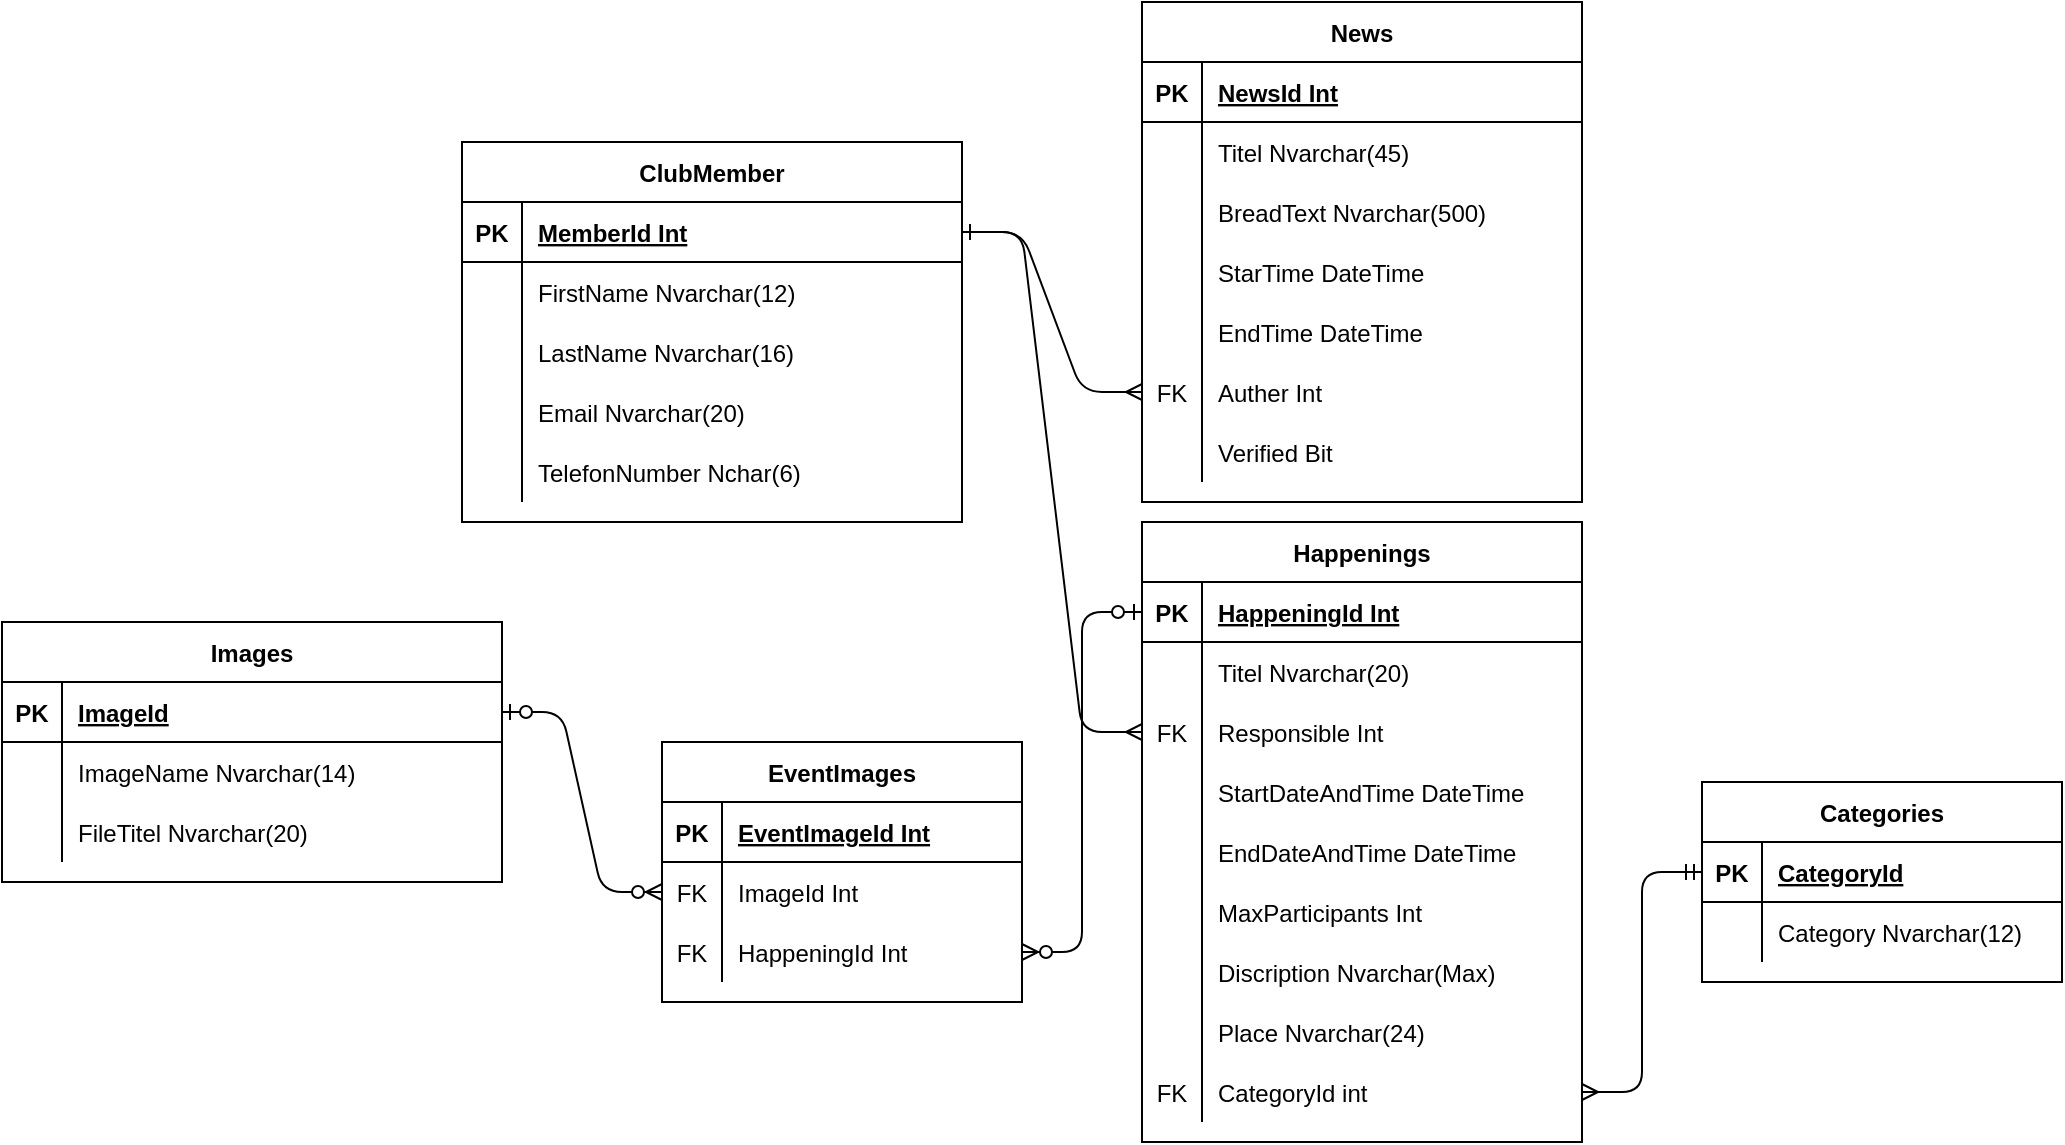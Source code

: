 <mxfile version="13.9.9" type="device"><diagram id="R2lEEEUBdFMjLlhIrx00" name="Page-1"><mxGraphModel dx="1888" dy="607" grid="1" gridSize="10" guides="1" tooltips="1" connect="1" arrows="1" fold="1" page="1" pageScale="1" pageWidth="850" pageHeight="1100" math="0" shadow="0" extFonts="Permanent Marker^https://fonts.googleapis.com/css?family=Permanent+Marker"><root><mxCell id="0"/><mxCell id="1" parent="0"/><mxCell id="C-vyLk0tnHw3VtMMgP7b-2" value="News" style="shape=table;startSize=30;container=1;collapsible=1;childLayout=tableLayout;fixedRows=1;rowLines=0;fontStyle=1;align=center;resizeLast=1;" parent="1" vertex="1"><mxGeometry x="460" y="50" width="220" height="250" as="geometry"/></mxCell><mxCell id="C-vyLk0tnHw3VtMMgP7b-3" value="" style="shape=partialRectangle;collapsible=0;dropTarget=0;pointerEvents=0;fillColor=none;points=[[0,0.5],[1,0.5]];portConstraint=eastwest;top=0;left=0;right=0;bottom=1;" parent="C-vyLk0tnHw3VtMMgP7b-2" vertex="1"><mxGeometry y="30" width="220" height="30" as="geometry"/></mxCell><mxCell id="C-vyLk0tnHw3VtMMgP7b-4" value="PK" style="shape=partialRectangle;overflow=hidden;connectable=0;fillColor=none;top=0;left=0;bottom=0;right=0;fontStyle=1;" parent="C-vyLk0tnHw3VtMMgP7b-3" vertex="1"><mxGeometry width="30" height="30" as="geometry"/></mxCell><mxCell id="C-vyLk0tnHw3VtMMgP7b-5" value="NewsId Int" style="shape=partialRectangle;overflow=hidden;connectable=0;fillColor=none;top=0;left=0;bottom=0;right=0;align=left;spacingLeft=6;fontStyle=5;" parent="C-vyLk0tnHw3VtMMgP7b-3" vertex="1"><mxGeometry x="30" width="190" height="30" as="geometry"/></mxCell><mxCell id="C-vyLk0tnHw3VtMMgP7b-6" value="" style="shape=partialRectangle;collapsible=0;dropTarget=0;pointerEvents=0;fillColor=none;points=[[0,0.5],[1,0.5]];portConstraint=eastwest;top=0;left=0;right=0;bottom=0;" parent="C-vyLk0tnHw3VtMMgP7b-2" vertex="1"><mxGeometry y="60" width="220" height="30" as="geometry"/></mxCell><mxCell id="C-vyLk0tnHw3VtMMgP7b-7" value="" style="shape=partialRectangle;overflow=hidden;connectable=0;fillColor=none;top=0;left=0;bottom=0;right=0;" parent="C-vyLk0tnHw3VtMMgP7b-6" vertex="1"><mxGeometry width="30" height="30" as="geometry"/></mxCell><mxCell id="C-vyLk0tnHw3VtMMgP7b-8" value="Titel Nvarchar(45)" style="shape=partialRectangle;overflow=hidden;connectable=0;fillColor=none;top=0;left=0;bottom=0;right=0;align=left;spacingLeft=6;" parent="C-vyLk0tnHw3VtMMgP7b-6" vertex="1"><mxGeometry x="30" width="190" height="30" as="geometry"/></mxCell><mxCell id="C-vyLk0tnHw3VtMMgP7b-9" value="" style="shape=partialRectangle;collapsible=0;dropTarget=0;pointerEvents=0;fillColor=none;points=[[0,0.5],[1,0.5]];portConstraint=eastwest;top=0;left=0;right=0;bottom=0;" parent="C-vyLk0tnHw3VtMMgP7b-2" vertex="1"><mxGeometry y="90" width="220" height="30" as="geometry"/></mxCell><mxCell id="C-vyLk0tnHw3VtMMgP7b-10" value="" style="shape=partialRectangle;overflow=hidden;connectable=0;fillColor=none;top=0;left=0;bottom=0;right=0;" parent="C-vyLk0tnHw3VtMMgP7b-9" vertex="1"><mxGeometry width="30" height="30" as="geometry"/></mxCell><mxCell id="C-vyLk0tnHw3VtMMgP7b-11" value="BreadText Nvarchar(500)" style="shape=partialRectangle;overflow=hidden;connectable=0;fillColor=none;top=0;left=0;bottom=0;right=0;align=left;spacingLeft=6;" parent="C-vyLk0tnHw3VtMMgP7b-9" vertex="1"><mxGeometry x="30" width="190" height="30" as="geometry"/></mxCell><mxCell id="IZ3Ceb4nJ_-2d8YtWXwo-10" value="" style="shape=partialRectangle;collapsible=0;dropTarget=0;pointerEvents=0;fillColor=none;points=[[0,0.5],[1,0.5]];portConstraint=eastwest;top=0;left=0;right=0;bottom=0;" vertex="1" parent="C-vyLk0tnHw3VtMMgP7b-2"><mxGeometry y="120" width="220" height="30" as="geometry"/></mxCell><mxCell id="IZ3Ceb4nJ_-2d8YtWXwo-11" value="" style="shape=partialRectangle;overflow=hidden;connectable=0;fillColor=none;top=0;left=0;bottom=0;right=0;" vertex="1" parent="IZ3Ceb4nJ_-2d8YtWXwo-10"><mxGeometry width="30" height="30" as="geometry"/></mxCell><mxCell id="IZ3Ceb4nJ_-2d8YtWXwo-12" value="StarTime DateTime" style="shape=partialRectangle;overflow=hidden;connectable=0;fillColor=none;top=0;left=0;bottom=0;right=0;align=left;spacingLeft=6;" vertex="1" parent="IZ3Ceb4nJ_-2d8YtWXwo-10"><mxGeometry x="30" width="190" height="30" as="geometry"/></mxCell><mxCell id="IZ3Ceb4nJ_-2d8YtWXwo-13" value="" style="shape=partialRectangle;collapsible=0;dropTarget=0;pointerEvents=0;fillColor=none;points=[[0,0.5],[1,0.5]];portConstraint=eastwest;top=0;left=0;right=0;bottom=0;" vertex="1" parent="C-vyLk0tnHw3VtMMgP7b-2"><mxGeometry y="150" width="220" height="30" as="geometry"/></mxCell><mxCell id="IZ3Ceb4nJ_-2d8YtWXwo-14" value="" style="shape=partialRectangle;overflow=hidden;connectable=0;fillColor=none;top=0;left=0;bottom=0;right=0;" vertex="1" parent="IZ3Ceb4nJ_-2d8YtWXwo-13"><mxGeometry width="30" height="30" as="geometry"/></mxCell><mxCell id="IZ3Ceb4nJ_-2d8YtWXwo-15" value="EndTime DateTime" style="shape=partialRectangle;overflow=hidden;connectable=0;fillColor=none;top=0;left=0;bottom=0;right=0;align=left;spacingLeft=6;" vertex="1" parent="IZ3Ceb4nJ_-2d8YtWXwo-13"><mxGeometry x="30" width="190" height="30" as="geometry"/></mxCell><mxCell id="IZ3Ceb4nJ_-2d8YtWXwo-16" value="" style="shape=partialRectangle;collapsible=0;dropTarget=0;pointerEvents=0;fillColor=none;points=[[0,0.5],[1,0.5]];portConstraint=eastwest;top=0;left=0;right=0;bottom=0;" vertex="1" parent="C-vyLk0tnHw3VtMMgP7b-2"><mxGeometry y="180" width="220" height="30" as="geometry"/></mxCell><mxCell id="IZ3Ceb4nJ_-2d8YtWXwo-17" value="FK" style="shape=partialRectangle;overflow=hidden;connectable=0;fillColor=none;top=0;left=0;bottom=0;right=0;" vertex="1" parent="IZ3Ceb4nJ_-2d8YtWXwo-16"><mxGeometry width="30" height="30" as="geometry"/></mxCell><mxCell id="IZ3Ceb4nJ_-2d8YtWXwo-18" value="Auther Int" style="shape=partialRectangle;overflow=hidden;connectable=0;fillColor=none;top=0;left=0;bottom=0;right=0;align=left;spacingLeft=6;" vertex="1" parent="IZ3Ceb4nJ_-2d8YtWXwo-16"><mxGeometry x="30" width="190" height="30" as="geometry"/></mxCell><mxCell id="IZ3Ceb4nJ_-2d8YtWXwo-19" value="" style="shape=partialRectangle;collapsible=0;dropTarget=0;pointerEvents=0;fillColor=none;points=[[0,0.5],[1,0.5]];portConstraint=eastwest;top=0;left=0;right=0;bottom=0;" vertex="1" parent="C-vyLk0tnHw3VtMMgP7b-2"><mxGeometry y="210" width="220" height="30" as="geometry"/></mxCell><mxCell id="IZ3Ceb4nJ_-2d8YtWXwo-20" value="" style="shape=partialRectangle;overflow=hidden;connectable=0;fillColor=none;top=0;left=0;bottom=0;right=0;" vertex="1" parent="IZ3Ceb4nJ_-2d8YtWXwo-19"><mxGeometry width="30" height="30" as="geometry"/></mxCell><mxCell id="IZ3Ceb4nJ_-2d8YtWXwo-21" value="Verified Bit" style="shape=partialRectangle;overflow=hidden;connectable=0;fillColor=none;top=0;left=0;bottom=0;right=0;align=left;spacingLeft=6;" vertex="1" parent="IZ3Ceb4nJ_-2d8YtWXwo-19"><mxGeometry x="30" width="190" height="30" as="geometry"/></mxCell><mxCell id="C-vyLk0tnHw3VtMMgP7b-13" value="Images" style="shape=table;startSize=30;container=1;collapsible=1;childLayout=tableLayout;fixedRows=1;rowLines=0;fontStyle=1;align=center;resizeLast=1;" parent="1" vertex="1"><mxGeometry x="-110" y="360" width="250" height="130" as="geometry"/></mxCell><mxCell id="C-vyLk0tnHw3VtMMgP7b-14" value="" style="shape=partialRectangle;collapsible=0;dropTarget=0;pointerEvents=0;fillColor=none;points=[[0,0.5],[1,0.5]];portConstraint=eastwest;top=0;left=0;right=0;bottom=1;" parent="C-vyLk0tnHw3VtMMgP7b-13" vertex="1"><mxGeometry y="30" width="250" height="30" as="geometry"/></mxCell><mxCell id="C-vyLk0tnHw3VtMMgP7b-15" value="PK" style="shape=partialRectangle;overflow=hidden;connectable=0;fillColor=none;top=0;left=0;bottom=0;right=0;fontStyle=1;" parent="C-vyLk0tnHw3VtMMgP7b-14" vertex="1"><mxGeometry width="30" height="30" as="geometry"/></mxCell><mxCell id="C-vyLk0tnHw3VtMMgP7b-16" value="ImageId" style="shape=partialRectangle;overflow=hidden;connectable=0;fillColor=none;top=0;left=0;bottom=0;right=0;align=left;spacingLeft=6;fontStyle=5;" parent="C-vyLk0tnHw3VtMMgP7b-14" vertex="1"><mxGeometry x="30" width="220" height="30" as="geometry"/></mxCell><mxCell id="C-vyLk0tnHw3VtMMgP7b-17" value="" style="shape=partialRectangle;collapsible=0;dropTarget=0;pointerEvents=0;fillColor=none;points=[[0,0.5],[1,0.5]];portConstraint=eastwest;top=0;left=0;right=0;bottom=0;" parent="C-vyLk0tnHw3VtMMgP7b-13" vertex="1"><mxGeometry y="60" width="250" height="30" as="geometry"/></mxCell><mxCell id="C-vyLk0tnHw3VtMMgP7b-18" value="" style="shape=partialRectangle;overflow=hidden;connectable=0;fillColor=none;top=0;left=0;bottom=0;right=0;" parent="C-vyLk0tnHw3VtMMgP7b-17" vertex="1"><mxGeometry width="30" height="30" as="geometry"/></mxCell><mxCell id="C-vyLk0tnHw3VtMMgP7b-19" value="ImageName Nvarchar(14)" style="shape=partialRectangle;overflow=hidden;connectable=0;fillColor=none;top=0;left=0;bottom=0;right=0;align=left;spacingLeft=6;" parent="C-vyLk0tnHw3VtMMgP7b-17" vertex="1"><mxGeometry x="30" width="220" height="30" as="geometry"/></mxCell><mxCell id="C-vyLk0tnHw3VtMMgP7b-20" value="" style="shape=partialRectangle;collapsible=0;dropTarget=0;pointerEvents=0;fillColor=none;points=[[0,0.5],[1,0.5]];portConstraint=eastwest;top=0;left=0;right=0;bottom=0;" parent="C-vyLk0tnHw3VtMMgP7b-13" vertex="1"><mxGeometry y="90" width="250" height="30" as="geometry"/></mxCell><mxCell id="C-vyLk0tnHw3VtMMgP7b-21" value="" style="shape=partialRectangle;overflow=hidden;connectable=0;fillColor=none;top=0;left=0;bottom=0;right=0;" parent="C-vyLk0tnHw3VtMMgP7b-20" vertex="1"><mxGeometry width="30" height="30" as="geometry"/></mxCell><mxCell id="C-vyLk0tnHw3VtMMgP7b-22" value="FileTitel Nvarchar(20)" style="shape=partialRectangle;overflow=hidden;connectable=0;fillColor=none;top=0;left=0;bottom=0;right=0;align=left;spacingLeft=6;" parent="C-vyLk0tnHw3VtMMgP7b-20" vertex="1"><mxGeometry x="30" width="220" height="30" as="geometry"/></mxCell><mxCell id="C-vyLk0tnHw3VtMMgP7b-23" value="ClubMember" style="shape=table;startSize=30;container=1;collapsible=1;childLayout=tableLayout;fixedRows=1;rowLines=0;fontStyle=1;align=center;resizeLast=1;" parent="1" vertex="1"><mxGeometry x="120" y="120" width="250" height="190" as="geometry"/></mxCell><mxCell id="C-vyLk0tnHw3VtMMgP7b-24" value="" style="shape=partialRectangle;collapsible=0;dropTarget=0;pointerEvents=0;fillColor=none;points=[[0,0.5],[1,0.5]];portConstraint=eastwest;top=0;left=0;right=0;bottom=1;" parent="C-vyLk0tnHw3VtMMgP7b-23" vertex="1"><mxGeometry y="30" width="250" height="30" as="geometry"/></mxCell><mxCell id="C-vyLk0tnHw3VtMMgP7b-25" value="PK" style="shape=partialRectangle;overflow=hidden;connectable=0;fillColor=none;top=0;left=0;bottom=0;right=0;fontStyle=1;" parent="C-vyLk0tnHw3VtMMgP7b-24" vertex="1"><mxGeometry width="30" height="30" as="geometry"/></mxCell><mxCell id="C-vyLk0tnHw3VtMMgP7b-26" value="MemberId Int" style="shape=partialRectangle;overflow=hidden;connectable=0;fillColor=none;top=0;left=0;bottom=0;right=0;align=left;spacingLeft=6;fontStyle=5;" parent="C-vyLk0tnHw3VtMMgP7b-24" vertex="1"><mxGeometry x="30" width="220" height="30" as="geometry"/></mxCell><mxCell id="C-vyLk0tnHw3VtMMgP7b-27" value="" style="shape=partialRectangle;collapsible=0;dropTarget=0;pointerEvents=0;fillColor=none;points=[[0,0.5],[1,0.5]];portConstraint=eastwest;top=0;left=0;right=0;bottom=0;" parent="C-vyLk0tnHw3VtMMgP7b-23" vertex="1"><mxGeometry y="60" width="250" height="30" as="geometry"/></mxCell><mxCell id="C-vyLk0tnHw3VtMMgP7b-28" value="" style="shape=partialRectangle;overflow=hidden;connectable=0;fillColor=none;top=0;left=0;bottom=0;right=0;" parent="C-vyLk0tnHw3VtMMgP7b-27" vertex="1"><mxGeometry width="30" height="30" as="geometry"/></mxCell><mxCell id="C-vyLk0tnHw3VtMMgP7b-29" value="FirstName Nvarchar(12)" style="shape=partialRectangle;overflow=hidden;connectable=0;fillColor=none;top=0;left=0;bottom=0;right=0;align=left;spacingLeft=6;" parent="C-vyLk0tnHw3VtMMgP7b-27" vertex="1"><mxGeometry x="30" width="220" height="30" as="geometry"/></mxCell><mxCell id="IZ3Ceb4nJ_-2d8YtWXwo-1" value="" style="shape=partialRectangle;collapsible=0;dropTarget=0;pointerEvents=0;fillColor=none;points=[[0,0.5],[1,0.5]];portConstraint=eastwest;top=0;left=0;right=0;bottom=0;" vertex="1" parent="C-vyLk0tnHw3VtMMgP7b-23"><mxGeometry y="90" width="250" height="30" as="geometry"/></mxCell><mxCell id="IZ3Ceb4nJ_-2d8YtWXwo-2" value="" style="shape=partialRectangle;overflow=hidden;connectable=0;fillColor=none;top=0;left=0;bottom=0;right=0;" vertex="1" parent="IZ3Ceb4nJ_-2d8YtWXwo-1"><mxGeometry width="30" height="30" as="geometry"/></mxCell><mxCell id="IZ3Ceb4nJ_-2d8YtWXwo-3" value="LastName Nvarchar(16)" style="shape=partialRectangle;overflow=hidden;connectable=0;fillColor=none;top=0;left=0;bottom=0;right=0;align=left;spacingLeft=6;" vertex="1" parent="IZ3Ceb4nJ_-2d8YtWXwo-1"><mxGeometry x="30" width="220" height="30" as="geometry"/></mxCell><mxCell id="IZ3Ceb4nJ_-2d8YtWXwo-4" value="" style="shape=partialRectangle;collapsible=0;dropTarget=0;pointerEvents=0;fillColor=none;points=[[0,0.5],[1,0.5]];portConstraint=eastwest;top=0;left=0;right=0;bottom=0;" vertex="1" parent="C-vyLk0tnHw3VtMMgP7b-23"><mxGeometry y="120" width="250" height="30" as="geometry"/></mxCell><mxCell id="IZ3Ceb4nJ_-2d8YtWXwo-5" value="" style="shape=partialRectangle;overflow=hidden;connectable=0;fillColor=none;top=0;left=0;bottom=0;right=0;" vertex="1" parent="IZ3Ceb4nJ_-2d8YtWXwo-4"><mxGeometry width="30" height="30" as="geometry"/></mxCell><mxCell id="IZ3Ceb4nJ_-2d8YtWXwo-6" value="Email Nvarchar(20)" style="shape=partialRectangle;overflow=hidden;connectable=0;fillColor=none;top=0;left=0;bottom=0;right=0;align=left;spacingLeft=6;" vertex="1" parent="IZ3Ceb4nJ_-2d8YtWXwo-4"><mxGeometry x="30" width="220" height="30" as="geometry"/></mxCell><mxCell id="IZ3Ceb4nJ_-2d8YtWXwo-7" value="" style="shape=partialRectangle;collapsible=0;dropTarget=0;pointerEvents=0;fillColor=none;points=[[0,0.5],[1,0.5]];portConstraint=eastwest;top=0;left=0;right=0;bottom=0;" vertex="1" parent="C-vyLk0tnHw3VtMMgP7b-23"><mxGeometry y="150" width="250" height="30" as="geometry"/></mxCell><mxCell id="IZ3Ceb4nJ_-2d8YtWXwo-8" value="" style="shape=partialRectangle;overflow=hidden;connectable=0;fillColor=none;top=0;left=0;bottom=0;right=0;" vertex="1" parent="IZ3Ceb4nJ_-2d8YtWXwo-7"><mxGeometry width="30" height="30" as="geometry"/></mxCell><mxCell id="IZ3Ceb4nJ_-2d8YtWXwo-9" value="TelefonNumber Nchar(6)" style="shape=partialRectangle;overflow=hidden;connectable=0;fillColor=none;top=0;left=0;bottom=0;right=0;align=left;spacingLeft=6;" vertex="1" parent="IZ3Ceb4nJ_-2d8YtWXwo-7"><mxGeometry x="30" width="220" height="30" as="geometry"/></mxCell><mxCell id="IZ3Ceb4nJ_-2d8YtWXwo-22" value="Happenings" style="shape=table;startSize=30;container=1;collapsible=1;childLayout=tableLayout;fixedRows=1;rowLines=0;fontStyle=1;align=center;resizeLast=1;" vertex="1" parent="1"><mxGeometry x="460" y="310" width="220" height="310" as="geometry"/></mxCell><mxCell id="IZ3Ceb4nJ_-2d8YtWXwo-23" value="" style="shape=partialRectangle;collapsible=0;dropTarget=0;pointerEvents=0;fillColor=none;top=0;left=0;bottom=1;right=0;points=[[0,0.5],[1,0.5]];portConstraint=eastwest;" vertex="1" parent="IZ3Ceb4nJ_-2d8YtWXwo-22"><mxGeometry y="30" width="220" height="30" as="geometry"/></mxCell><mxCell id="IZ3Ceb4nJ_-2d8YtWXwo-24" value="PK" style="shape=partialRectangle;connectable=0;fillColor=none;top=0;left=0;bottom=0;right=0;fontStyle=1;overflow=hidden;" vertex="1" parent="IZ3Ceb4nJ_-2d8YtWXwo-23"><mxGeometry width="30" height="30" as="geometry"/></mxCell><mxCell id="IZ3Ceb4nJ_-2d8YtWXwo-25" value="HappeningId Int" style="shape=partialRectangle;connectable=0;fillColor=none;top=0;left=0;bottom=0;right=0;align=left;spacingLeft=6;fontStyle=5;overflow=hidden;" vertex="1" parent="IZ3Ceb4nJ_-2d8YtWXwo-23"><mxGeometry x="30" width="190" height="30" as="geometry"/></mxCell><mxCell id="IZ3Ceb4nJ_-2d8YtWXwo-26" value="" style="shape=partialRectangle;collapsible=0;dropTarget=0;pointerEvents=0;fillColor=none;top=0;left=0;bottom=0;right=0;points=[[0,0.5],[1,0.5]];portConstraint=eastwest;" vertex="1" parent="IZ3Ceb4nJ_-2d8YtWXwo-22"><mxGeometry y="60" width="220" height="30" as="geometry"/></mxCell><mxCell id="IZ3Ceb4nJ_-2d8YtWXwo-27" value="" style="shape=partialRectangle;connectable=0;fillColor=none;top=0;left=0;bottom=0;right=0;editable=1;overflow=hidden;" vertex="1" parent="IZ3Ceb4nJ_-2d8YtWXwo-26"><mxGeometry width="30" height="30" as="geometry"/></mxCell><mxCell id="IZ3Ceb4nJ_-2d8YtWXwo-28" value="Titel Nvarchar(20)" style="shape=partialRectangle;connectable=0;fillColor=none;top=0;left=0;bottom=0;right=0;align=left;spacingLeft=6;overflow=hidden;" vertex="1" parent="IZ3Ceb4nJ_-2d8YtWXwo-26"><mxGeometry x="30" width="190" height="30" as="geometry"/></mxCell><mxCell id="IZ3Ceb4nJ_-2d8YtWXwo-29" value="" style="shape=partialRectangle;collapsible=0;dropTarget=0;pointerEvents=0;fillColor=none;top=0;left=0;bottom=0;right=0;points=[[0,0.5],[1,0.5]];portConstraint=eastwest;" vertex="1" parent="IZ3Ceb4nJ_-2d8YtWXwo-22"><mxGeometry y="90" width="220" height="30" as="geometry"/></mxCell><mxCell id="IZ3Ceb4nJ_-2d8YtWXwo-30" value="FK" style="shape=partialRectangle;connectable=0;fillColor=none;top=0;left=0;bottom=0;right=0;editable=1;overflow=hidden;" vertex="1" parent="IZ3Ceb4nJ_-2d8YtWXwo-29"><mxGeometry width="30" height="30" as="geometry"/></mxCell><mxCell id="IZ3Ceb4nJ_-2d8YtWXwo-31" value="Responsible Int" style="shape=partialRectangle;connectable=0;fillColor=none;top=0;left=0;bottom=0;right=0;align=left;spacingLeft=6;overflow=hidden;" vertex="1" parent="IZ3Ceb4nJ_-2d8YtWXwo-29"><mxGeometry x="30" width="190" height="30" as="geometry"/></mxCell><mxCell id="IZ3Ceb4nJ_-2d8YtWXwo-32" value="" style="shape=partialRectangle;collapsible=0;dropTarget=0;pointerEvents=0;fillColor=none;top=0;left=0;bottom=0;right=0;points=[[0,0.5],[1,0.5]];portConstraint=eastwest;" vertex="1" parent="IZ3Ceb4nJ_-2d8YtWXwo-22"><mxGeometry y="120" width="220" height="30" as="geometry"/></mxCell><mxCell id="IZ3Ceb4nJ_-2d8YtWXwo-33" value="" style="shape=partialRectangle;connectable=0;fillColor=none;top=0;left=0;bottom=0;right=0;editable=1;overflow=hidden;" vertex="1" parent="IZ3Ceb4nJ_-2d8YtWXwo-32"><mxGeometry width="30" height="30" as="geometry"/></mxCell><mxCell id="IZ3Ceb4nJ_-2d8YtWXwo-34" value="StartDateAndTime DateTime" style="shape=partialRectangle;connectable=0;fillColor=none;top=0;left=0;bottom=0;right=0;align=left;spacingLeft=6;overflow=hidden;" vertex="1" parent="IZ3Ceb4nJ_-2d8YtWXwo-32"><mxGeometry x="30" width="190" height="30" as="geometry"/></mxCell><mxCell id="IZ3Ceb4nJ_-2d8YtWXwo-37" value="" style="shape=partialRectangle;collapsible=0;dropTarget=0;pointerEvents=0;fillColor=none;top=0;left=0;bottom=0;right=0;points=[[0,0.5],[1,0.5]];portConstraint=eastwest;" vertex="1" parent="IZ3Ceb4nJ_-2d8YtWXwo-22"><mxGeometry y="150" width="220" height="30" as="geometry"/></mxCell><mxCell id="IZ3Ceb4nJ_-2d8YtWXwo-38" value="" style="shape=partialRectangle;connectable=0;fillColor=none;top=0;left=0;bottom=0;right=0;editable=1;overflow=hidden;" vertex="1" parent="IZ3Ceb4nJ_-2d8YtWXwo-37"><mxGeometry width="30" height="30" as="geometry"/></mxCell><mxCell id="IZ3Ceb4nJ_-2d8YtWXwo-39" value="EndDateAndTime DateTime" style="shape=partialRectangle;connectable=0;fillColor=none;top=0;left=0;bottom=0;right=0;align=left;spacingLeft=6;overflow=hidden;" vertex="1" parent="IZ3Ceb4nJ_-2d8YtWXwo-37"><mxGeometry x="30" width="190" height="30" as="geometry"/></mxCell><mxCell id="IZ3Ceb4nJ_-2d8YtWXwo-40" value="" style="shape=partialRectangle;collapsible=0;dropTarget=0;pointerEvents=0;fillColor=none;top=0;left=0;bottom=0;right=0;points=[[0,0.5],[1,0.5]];portConstraint=eastwest;" vertex="1" parent="IZ3Ceb4nJ_-2d8YtWXwo-22"><mxGeometry y="180" width="220" height="30" as="geometry"/></mxCell><mxCell id="IZ3Ceb4nJ_-2d8YtWXwo-41" value="" style="shape=partialRectangle;connectable=0;fillColor=none;top=0;left=0;bottom=0;right=0;editable=1;overflow=hidden;" vertex="1" parent="IZ3Ceb4nJ_-2d8YtWXwo-40"><mxGeometry width="30" height="30" as="geometry"/></mxCell><mxCell id="IZ3Ceb4nJ_-2d8YtWXwo-42" value="MaxParticipants Int" style="shape=partialRectangle;connectable=0;fillColor=none;top=0;left=0;bottom=0;right=0;align=left;spacingLeft=6;overflow=hidden;" vertex="1" parent="IZ3Ceb4nJ_-2d8YtWXwo-40"><mxGeometry x="30" width="190" height="30" as="geometry"/></mxCell><mxCell id="IZ3Ceb4nJ_-2d8YtWXwo-43" value="" style="shape=partialRectangle;collapsible=0;dropTarget=0;pointerEvents=0;fillColor=none;top=0;left=0;bottom=0;right=0;points=[[0,0.5],[1,0.5]];portConstraint=eastwest;" vertex="1" parent="IZ3Ceb4nJ_-2d8YtWXwo-22"><mxGeometry y="210" width="220" height="30" as="geometry"/></mxCell><mxCell id="IZ3Ceb4nJ_-2d8YtWXwo-44" value="" style="shape=partialRectangle;connectable=0;fillColor=none;top=0;left=0;bottom=0;right=0;editable=1;overflow=hidden;" vertex="1" parent="IZ3Ceb4nJ_-2d8YtWXwo-43"><mxGeometry width="30" height="30" as="geometry"/></mxCell><mxCell id="IZ3Ceb4nJ_-2d8YtWXwo-45" value="Discription Nvarchar(Max)" style="shape=partialRectangle;connectable=0;fillColor=none;top=0;left=0;bottom=0;right=0;align=left;spacingLeft=6;overflow=hidden;" vertex="1" parent="IZ3Ceb4nJ_-2d8YtWXwo-43"><mxGeometry x="30" width="190" height="30" as="geometry"/></mxCell><mxCell id="IZ3Ceb4nJ_-2d8YtWXwo-46" value="" style="shape=partialRectangle;collapsible=0;dropTarget=0;pointerEvents=0;fillColor=none;top=0;left=0;bottom=0;right=0;points=[[0,0.5],[1,0.5]];portConstraint=eastwest;" vertex="1" parent="IZ3Ceb4nJ_-2d8YtWXwo-22"><mxGeometry y="240" width="220" height="30" as="geometry"/></mxCell><mxCell id="IZ3Ceb4nJ_-2d8YtWXwo-47" value="" style="shape=partialRectangle;connectable=0;fillColor=none;top=0;left=0;bottom=0;right=0;editable=1;overflow=hidden;" vertex="1" parent="IZ3Ceb4nJ_-2d8YtWXwo-46"><mxGeometry width="30" height="30" as="geometry"/></mxCell><mxCell id="IZ3Ceb4nJ_-2d8YtWXwo-48" value="Place Nvarchar(24)" style="shape=partialRectangle;connectable=0;fillColor=none;top=0;left=0;bottom=0;right=0;align=left;spacingLeft=6;overflow=hidden;" vertex="1" parent="IZ3Ceb4nJ_-2d8YtWXwo-46"><mxGeometry x="30" width="190" height="30" as="geometry"/></mxCell><mxCell id="IZ3Ceb4nJ_-2d8YtWXwo-67" value="" style="shape=partialRectangle;collapsible=0;dropTarget=0;pointerEvents=0;fillColor=none;top=0;left=0;bottom=0;right=0;points=[[0,0.5],[1,0.5]];portConstraint=eastwest;" vertex="1" parent="IZ3Ceb4nJ_-2d8YtWXwo-22"><mxGeometry y="270" width="220" height="30" as="geometry"/></mxCell><mxCell id="IZ3Ceb4nJ_-2d8YtWXwo-68" value="FK" style="shape=partialRectangle;connectable=0;fillColor=none;top=0;left=0;bottom=0;right=0;editable=1;overflow=hidden;" vertex="1" parent="IZ3Ceb4nJ_-2d8YtWXwo-67"><mxGeometry width="30" height="30" as="geometry"/></mxCell><mxCell id="IZ3Ceb4nJ_-2d8YtWXwo-69" value="CategoryId int" style="shape=partialRectangle;connectable=0;fillColor=none;top=0;left=0;bottom=0;right=0;align=left;spacingLeft=6;overflow=hidden;" vertex="1" parent="IZ3Ceb4nJ_-2d8YtWXwo-67"><mxGeometry x="30" width="190" height="30" as="geometry"/></mxCell><mxCell id="IZ3Ceb4nJ_-2d8YtWXwo-35" value="" style="edgeStyle=entityRelationEdgeStyle;fontSize=12;html=1;endArrow=ERmany;startArrow=ERone;exitX=1;exitY=0.5;exitDx=0;exitDy=0;startFill=0;endFill=0;" edge="1" parent="1" source="C-vyLk0tnHw3VtMMgP7b-24" target="IZ3Ceb4nJ_-2d8YtWXwo-16"><mxGeometry width="100" height="100" relative="1" as="geometry"><mxPoint x="370" y="580" as="sourcePoint"/><mxPoint x="520" y="490" as="targetPoint"/></mxGeometry></mxCell><mxCell id="IZ3Ceb4nJ_-2d8YtWXwo-36" value="" style="edgeStyle=entityRelationEdgeStyle;fontSize=12;html=1;endArrow=ERmany;startArrow=ERone;exitX=1;exitY=0.5;exitDx=0;exitDy=0;endFill=0;startFill=0;" edge="1" parent="1" source="C-vyLk0tnHw3VtMMgP7b-24" target="IZ3Ceb4nJ_-2d8YtWXwo-29"><mxGeometry width="100" height="100" relative="1" as="geometry"><mxPoint x="380" y="175" as="sourcePoint"/><mxPoint x="460" y="255" as="targetPoint"/></mxGeometry></mxCell><mxCell id="IZ3Ceb4nJ_-2d8YtWXwo-49" value="Categories" style="shape=table;startSize=30;container=1;collapsible=1;childLayout=tableLayout;fixedRows=1;rowLines=0;fontStyle=1;align=center;resizeLast=1;" vertex="1" parent="1"><mxGeometry x="740" y="440" width="180" height="100" as="geometry"/></mxCell><mxCell id="IZ3Ceb4nJ_-2d8YtWXwo-50" value="" style="shape=partialRectangle;collapsible=0;dropTarget=0;pointerEvents=0;fillColor=none;top=0;left=0;bottom=1;right=0;points=[[0,0.5],[1,0.5]];portConstraint=eastwest;" vertex="1" parent="IZ3Ceb4nJ_-2d8YtWXwo-49"><mxGeometry y="30" width="180" height="30" as="geometry"/></mxCell><mxCell id="IZ3Ceb4nJ_-2d8YtWXwo-51" value="PK" style="shape=partialRectangle;connectable=0;fillColor=none;top=0;left=0;bottom=0;right=0;fontStyle=1;overflow=hidden;" vertex="1" parent="IZ3Ceb4nJ_-2d8YtWXwo-50"><mxGeometry width="30" height="30" as="geometry"/></mxCell><mxCell id="IZ3Ceb4nJ_-2d8YtWXwo-52" value="CategoryId" style="shape=partialRectangle;connectable=0;fillColor=none;top=0;left=0;bottom=0;right=0;align=left;spacingLeft=6;fontStyle=5;overflow=hidden;" vertex="1" parent="IZ3Ceb4nJ_-2d8YtWXwo-50"><mxGeometry x="30" width="150" height="30" as="geometry"/></mxCell><mxCell id="IZ3Ceb4nJ_-2d8YtWXwo-53" value="" style="shape=partialRectangle;collapsible=0;dropTarget=0;pointerEvents=0;fillColor=none;top=0;left=0;bottom=0;right=0;points=[[0,0.5],[1,0.5]];portConstraint=eastwest;" vertex="1" parent="IZ3Ceb4nJ_-2d8YtWXwo-49"><mxGeometry y="60" width="180" height="30" as="geometry"/></mxCell><mxCell id="IZ3Ceb4nJ_-2d8YtWXwo-54" value="" style="shape=partialRectangle;connectable=0;fillColor=none;top=0;left=0;bottom=0;right=0;editable=1;overflow=hidden;" vertex="1" parent="IZ3Ceb4nJ_-2d8YtWXwo-53"><mxGeometry width="30" height="30" as="geometry"/></mxCell><mxCell id="IZ3Ceb4nJ_-2d8YtWXwo-55" value="Category Nvarchar(12)" style="shape=partialRectangle;connectable=0;fillColor=none;top=0;left=0;bottom=0;right=0;align=left;spacingLeft=6;overflow=hidden;" vertex="1" parent="IZ3Ceb4nJ_-2d8YtWXwo-53"><mxGeometry x="30" width="150" height="30" as="geometry"/></mxCell><mxCell id="IZ3Ceb4nJ_-2d8YtWXwo-62" value="" style="edgeStyle=entityRelationEdgeStyle;fontSize=12;html=1;endArrow=ERmany;startArrow=ERmandOne;endFill=0;exitX=0;exitY=0.5;exitDx=0;exitDy=0;entryX=1;entryY=0.5;entryDx=0;entryDy=0;" edge="1" parent="1" source="IZ3Ceb4nJ_-2d8YtWXwo-50" target="IZ3Ceb4nJ_-2d8YtWXwo-67"><mxGeometry width="100" height="100" relative="1" as="geometry"><mxPoint x="700" y="490" as="sourcePoint"/><mxPoint x="780" y="490" as="targetPoint"/></mxGeometry></mxCell><mxCell id="IZ3Ceb4nJ_-2d8YtWXwo-70" value="EventImages" style="shape=table;startSize=30;container=1;collapsible=1;childLayout=tableLayout;fixedRows=1;rowLines=0;fontStyle=1;align=center;resizeLast=1;" vertex="1" parent="1"><mxGeometry x="220" y="420" width="180" height="130" as="geometry"/></mxCell><mxCell id="IZ3Ceb4nJ_-2d8YtWXwo-71" value="" style="shape=partialRectangle;collapsible=0;dropTarget=0;pointerEvents=0;fillColor=none;top=0;left=0;bottom=1;right=0;points=[[0,0.5],[1,0.5]];portConstraint=eastwest;" vertex="1" parent="IZ3Ceb4nJ_-2d8YtWXwo-70"><mxGeometry y="30" width="180" height="30" as="geometry"/></mxCell><mxCell id="IZ3Ceb4nJ_-2d8YtWXwo-72" value="PK" style="shape=partialRectangle;connectable=0;fillColor=none;top=0;left=0;bottom=0;right=0;fontStyle=1;overflow=hidden;" vertex="1" parent="IZ3Ceb4nJ_-2d8YtWXwo-71"><mxGeometry width="30" height="30" as="geometry"/></mxCell><mxCell id="IZ3Ceb4nJ_-2d8YtWXwo-73" value="EventImageId Int" style="shape=partialRectangle;connectable=0;fillColor=none;top=0;left=0;bottom=0;right=0;align=left;spacingLeft=6;fontStyle=5;overflow=hidden;" vertex="1" parent="IZ3Ceb4nJ_-2d8YtWXwo-71"><mxGeometry x="30" width="150" height="30" as="geometry"/></mxCell><mxCell id="IZ3Ceb4nJ_-2d8YtWXwo-74" value="" style="shape=partialRectangle;collapsible=0;dropTarget=0;pointerEvents=0;fillColor=none;top=0;left=0;bottom=0;right=0;points=[[0,0.5],[1,0.5]];portConstraint=eastwest;" vertex="1" parent="IZ3Ceb4nJ_-2d8YtWXwo-70"><mxGeometry y="60" width="180" height="30" as="geometry"/></mxCell><mxCell id="IZ3Ceb4nJ_-2d8YtWXwo-75" value="FK" style="shape=partialRectangle;connectable=0;fillColor=none;top=0;left=0;bottom=0;right=0;editable=1;overflow=hidden;" vertex="1" parent="IZ3Ceb4nJ_-2d8YtWXwo-74"><mxGeometry width="30" height="30" as="geometry"/></mxCell><mxCell id="IZ3Ceb4nJ_-2d8YtWXwo-76" value="ImageId Int" style="shape=partialRectangle;connectable=0;fillColor=none;top=0;left=0;bottom=0;right=0;align=left;spacingLeft=6;overflow=hidden;" vertex="1" parent="IZ3Ceb4nJ_-2d8YtWXwo-74"><mxGeometry x="30" width="150" height="30" as="geometry"/></mxCell><mxCell id="IZ3Ceb4nJ_-2d8YtWXwo-77" value="" style="shape=partialRectangle;collapsible=0;dropTarget=0;pointerEvents=0;fillColor=none;top=0;left=0;bottom=0;right=0;points=[[0,0.5],[1,0.5]];portConstraint=eastwest;" vertex="1" parent="IZ3Ceb4nJ_-2d8YtWXwo-70"><mxGeometry y="90" width="180" height="30" as="geometry"/></mxCell><mxCell id="IZ3Ceb4nJ_-2d8YtWXwo-78" value="FK" style="shape=partialRectangle;connectable=0;fillColor=none;top=0;left=0;bottom=0;right=0;editable=1;overflow=hidden;" vertex="1" parent="IZ3Ceb4nJ_-2d8YtWXwo-77"><mxGeometry width="30" height="30" as="geometry"/></mxCell><mxCell id="IZ3Ceb4nJ_-2d8YtWXwo-79" value="HappeningId Int" style="shape=partialRectangle;connectable=0;fillColor=none;top=0;left=0;bottom=0;right=0;align=left;spacingLeft=6;overflow=hidden;" vertex="1" parent="IZ3Ceb4nJ_-2d8YtWXwo-77"><mxGeometry x="30" width="150" height="30" as="geometry"/></mxCell><mxCell id="IZ3Ceb4nJ_-2d8YtWXwo-83" value="" style="edgeStyle=entityRelationEdgeStyle;fontSize=12;html=1;endArrow=ERzeroToMany;startArrow=ERzeroToOne;entryX=0;entryY=0.5;entryDx=0;entryDy=0;exitX=1;exitY=0.5;exitDx=0;exitDy=0;startFill=1;" edge="1" parent="1" source="C-vyLk0tnHw3VtMMgP7b-14" target="IZ3Ceb4nJ_-2d8YtWXwo-74"><mxGeometry width="100" height="100" relative="1" as="geometry"><mxPoint x="-10" y="640" as="sourcePoint"/><mxPoint x="90" y="540" as="targetPoint"/></mxGeometry></mxCell><mxCell id="IZ3Ceb4nJ_-2d8YtWXwo-84" value="" style="edgeStyle=entityRelationEdgeStyle;fontSize=12;html=1;endArrow=ERzeroToMany;startArrow=ERzeroToOne;entryX=1;entryY=0.5;entryDx=0;entryDy=0;exitX=0;exitY=0.5;exitDx=0;exitDy=0;startFill=1;" edge="1" parent="1" source="IZ3Ceb4nJ_-2d8YtWXwo-23" target="IZ3Ceb4nJ_-2d8YtWXwo-77"><mxGeometry width="100" height="100" relative="1" as="geometry"><mxPoint x="130" y="415" as="sourcePoint"/><mxPoint x="210" y="505" as="targetPoint"/></mxGeometry></mxCell></root></mxGraphModel></diagram></mxfile>